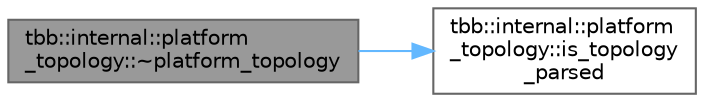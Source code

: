 digraph "tbb::internal::platform_topology::~platform_topology"
{
 // LATEX_PDF_SIZE
  bgcolor="transparent";
  edge [fontname=Helvetica,fontsize=10,labelfontname=Helvetica,labelfontsize=10];
  node [fontname=Helvetica,fontsize=10,shape=box,height=0.2,width=0.4];
  rankdir="LR";
  Node1 [id="Node000001",label="tbb::internal::platform\l_topology::~platform_topology",height=0.2,width=0.4,color="gray40", fillcolor="grey60", style="filled", fontcolor="black",tooltip=" "];
  Node1 -> Node2 [id="edge2_Node000001_Node000002",color="steelblue1",style="solid",tooltip=" "];
  Node2 [id="Node000002",label="tbb::internal::platform\l_topology::is_topology\l_parsed",height=0.2,width=0.4,color="grey40", fillcolor="white", style="filled",URL="$classtbb_1_1internal_1_1platform__topology.html#acc1130044eca289796ee6dbd28c198ce",tooltip=" "];
}
